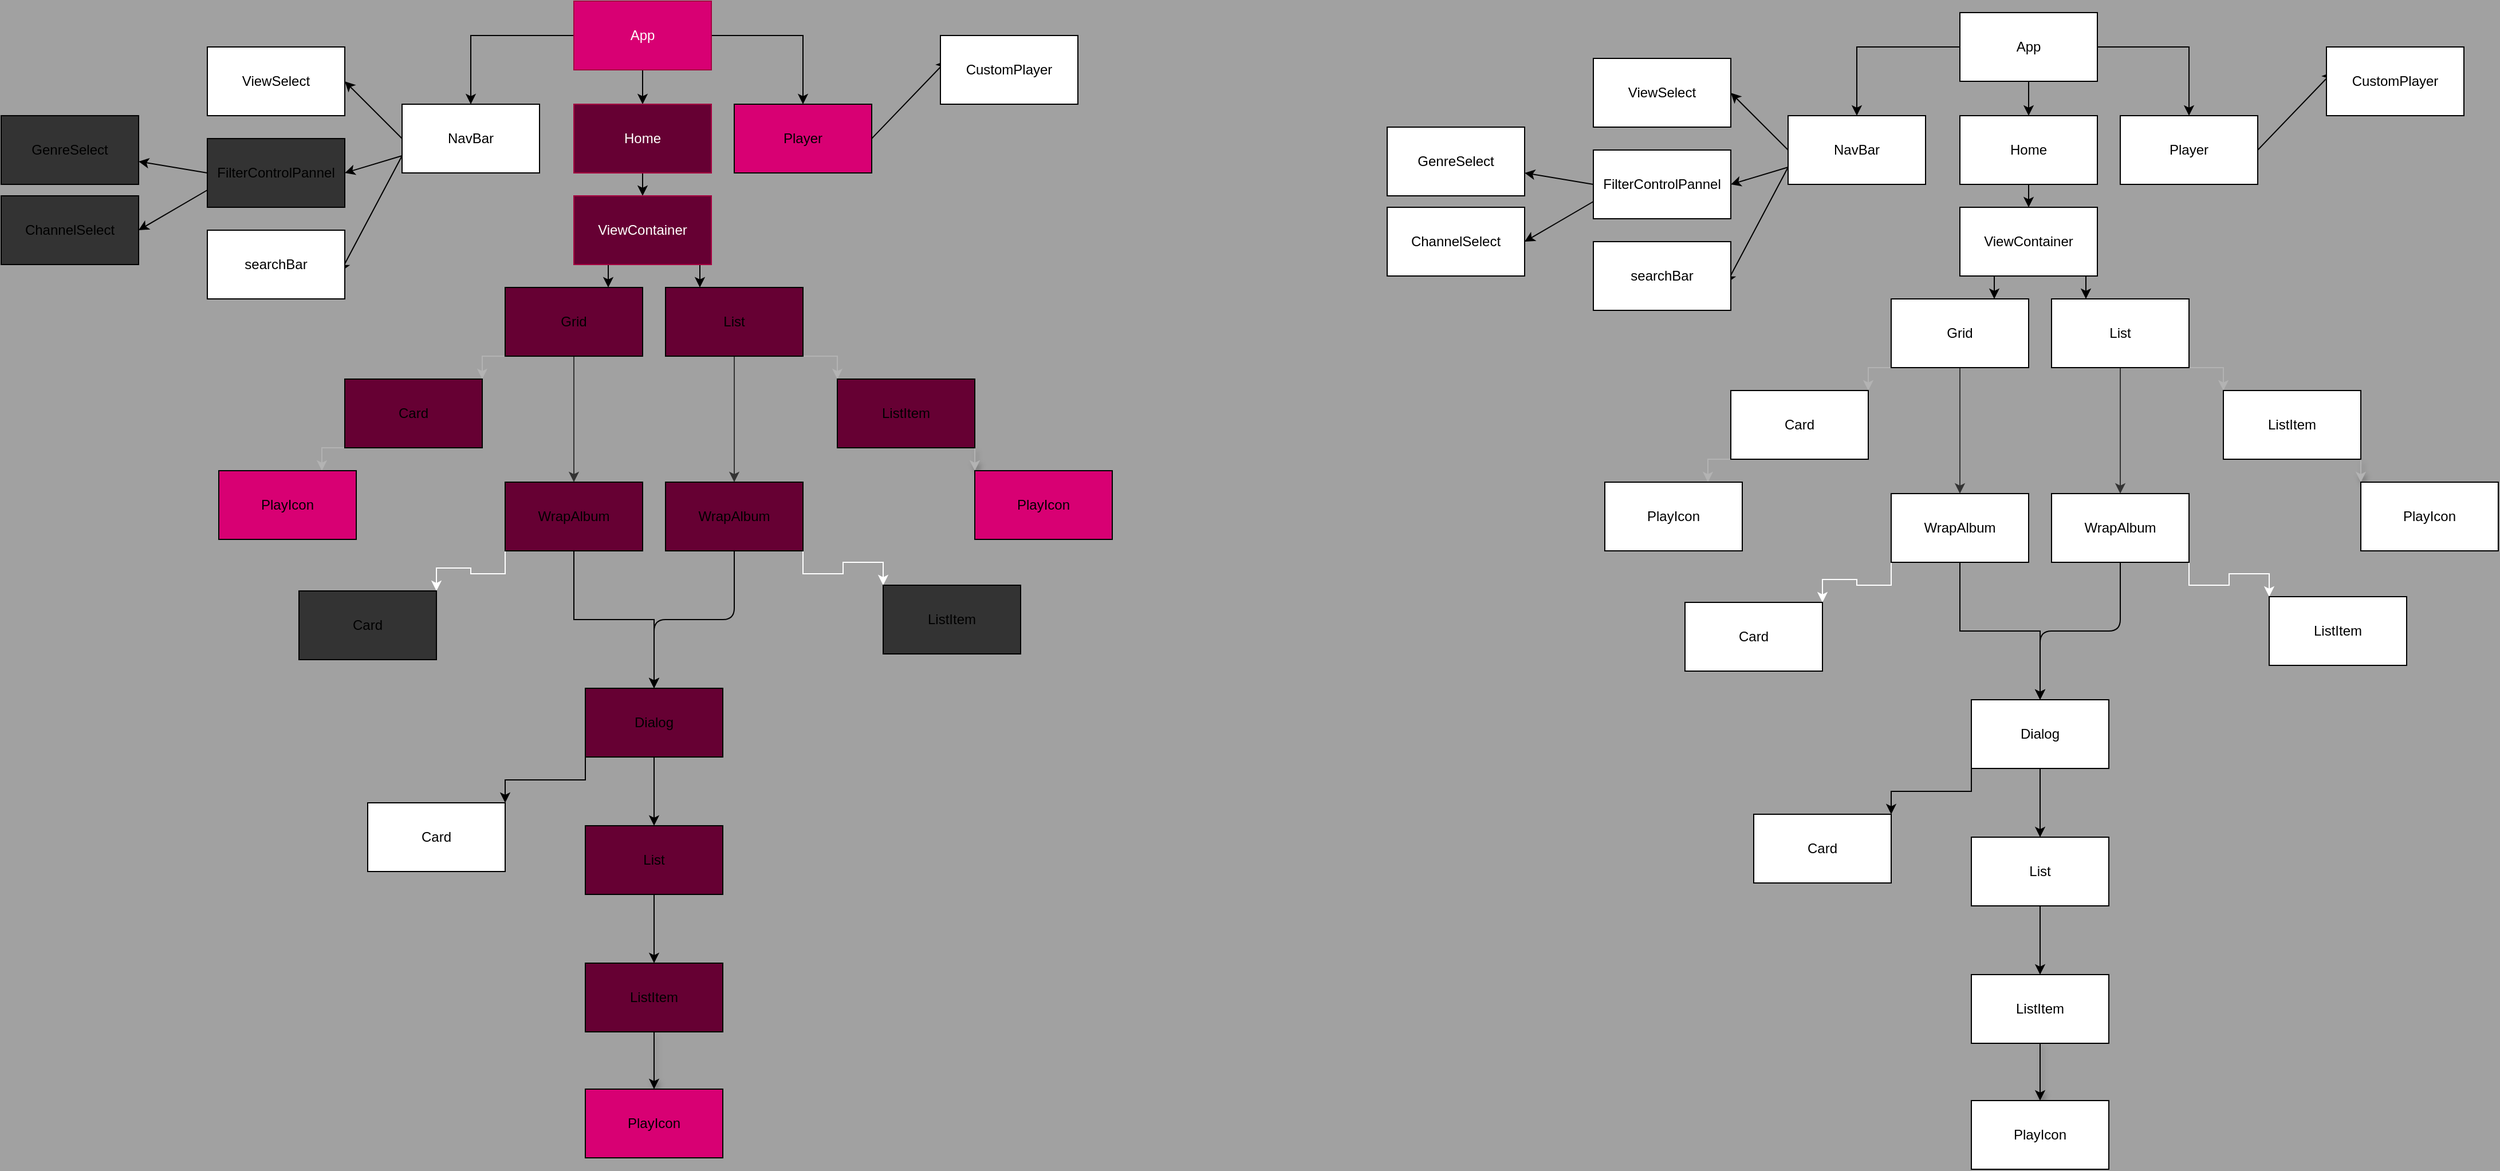 <mxfile>
    <diagram id="JHZRQ799yIKfp3gVt6mT" name="Page-1">
        <mxGraphModel dx="1735" dy="574" grid="1" gridSize="10" guides="1" tooltips="1" connect="1" arrows="1" fold="1" page="1" pageScale="1" pageWidth="3300" pageHeight="4681" background="#A1A1A1" math="0" shadow="0">
            <root>
                <mxCell id="0"/>
                <mxCell id="1" parent="0"/>
                <mxCell id="I3NNykFf4Nir4xwLR4Ga-37" style="edgeStyle=orthogonalEdgeStyle;rounded=0;orthogonalLoop=1;jettySize=auto;html=1;exitX=0.5;exitY=1;exitDx=0;exitDy=0;entryX=0.5;entryY=0;entryDx=0;entryDy=0;" parent="1" source="I3NNykFf4Nir4xwLR4Ga-1" target="I3NNykFf4Nir4xwLR4Ga-3" edge="1">
                    <mxGeometry relative="1" as="geometry"/>
                </mxCell>
                <mxCell id="I3NNykFf4Nir4xwLR4Ga-39" style="edgeStyle=orthogonalEdgeStyle;rounded=0;orthogonalLoop=1;jettySize=auto;html=1;exitX=1;exitY=0.5;exitDx=0;exitDy=0;" parent="1" source="I3NNykFf4Nir4xwLR4Ga-1" target="I3NNykFf4Nir4xwLR4Ga-5" edge="1">
                    <mxGeometry relative="1" as="geometry"/>
                </mxCell>
                <mxCell id="I3NNykFf4Nir4xwLR4Ga-40" style="edgeStyle=orthogonalEdgeStyle;rounded=0;orthogonalLoop=1;jettySize=auto;html=1;exitX=0;exitY=0.5;exitDx=0;exitDy=0;" parent="1" source="I3NNykFf4Nir4xwLR4Ga-1" target="I3NNykFf4Nir4xwLR4Ga-4" edge="1">
                    <mxGeometry relative="1" as="geometry"/>
                </mxCell>
                <mxCell id="I3NNykFf4Nir4xwLR4Ga-1" value="App" style="rounded=0;whiteSpace=wrap;html=1;fillColor=#d80073;strokeColor=#A50040;fontColor=#ffffff;" parent="1" vertex="1">
                    <mxGeometry x="630" y="60" width="120" height="60" as="geometry"/>
                </mxCell>
                <mxCell id="I3NNykFf4Nir4xwLR4Ga-41" style="edgeStyle=orthogonalEdgeStyle;rounded=0;orthogonalLoop=1;jettySize=auto;html=1;exitX=0.5;exitY=1;exitDx=0;exitDy=0;entryX=0.5;entryY=0;entryDx=0;entryDy=0;" parent="1" source="I3NNykFf4Nir4xwLR4Ga-3" target="I3NNykFf4Nir4xwLR4Ga-6" edge="1">
                    <mxGeometry relative="1" as="geometry"/>
                </mxCell>
                <mxCell id="I3NNykFf4Nir4xwLR4Ga-3" value="Home" style="rounded=0;whiteSpace=wrap;html=1;fillColor=#660033;fontColor=#ffffff;strokeColor=#A50040;" parent="1" vertex="1">
                    <mxGeometry x="630" y="150" width="120" height="60" as="geometry"/>
                </mxCell>
                <mxCell id="9" style="edgeStyle=none;html=1;exitX=0;exitY=0.5;exitDx=0;exitDy=0;entryX=1;entryY=0.5;entryDx=0;entryDy=0;" edge="1" parent="1" source="I3NNykFf4Nir4xwLR4Ga-4" target="4">
                    <mxGeometry relative="1" as="geometry"/>
                </mxCell>
                <mxCell id="12" style="edgeStyle=none;html=1;exitX=0;exitY=0.75;exitDx=0;exitDy=0;entryX=1;entryY=0.5;entryDx=0;entryDy=0;" edge="1" parent="1" source="I3NNykFf4Nir4xwLR4Ga-4" target="I3NNykFf4Nir4xwLR4Ga-42">
                    <mxGeometry relative="1" as="geometry"/>
                </mxCell>
                <mxCell id="13" style="edgeStyle=none;html=1;exitX=0;exitY=0.75;exitDx=0;exitDy=0;entryX=0.969;entryY=0.606;entryDx=0;entryDy=0;entryPerimeter=0;" edge="1" parent="1" source="I3NNykFf4Nir4xwLR4Ga-4" target="5">
                    <mxGeometry relative="1" as="geometry"/>
                </mxCell>
                <mxCell id="I3NNykFf4Nir4xwLR4Ga-4" value="NavBar" style="rounded=0;whiteSpace=wrap;html=1;" parent="1" vertex="1">
                    <mxGeometry x="480" y="150" width="120" height="60" as="geometry"/>
                </mxCell>
                <mxCell id="16" style="edgeStyle=none;html=1;exitX=1;exitY=0.5;exitDx=0;exitDy=0;entryX=0.044;entryY=0.367;entryDx=0;entryDy=0;entryPerimeter=0;" edge="1" parent="1" source="I3NNykFf4Nir4xwLR4Ga-5" target="3">
                    <mxGeometry relative="1" as="geometry"/>
                </mxCell>
                <mxCell id="I3NNykFf4Nir4xwLR4Ga-5" value="Player" style="rounded=0;whiteSpace=wrap;html=1;fillColor=#D80073;" parent="1" vertex="1">
                    <mxGeometry x="770" y="150" width="120" height="60" as="geometry"/>
                </mxCell>
                <mxCell id="I3NNykFf4Nir4xwLR4Ga-48" style="edgeStyle=orthogonalEdgeStyle;rounded=0;orthogonalLoop=1;jettySize=auto;html=1;exitX=0.75;exitY=1;exitDx=0;exitDy=0;entryX=0.25;entryY=0;entryDx=0;entryDy=0;" parent="1" source="I3NNykFf4Nir4xwLR4Ga-6" target="I3NNykFf4Nir4xwLR4Ga-8" edge="1">
                    <mxGeometry relative="1" as="geometry"/>
                </mxCell>
                <mxCell id="I3NNykFf4Nir4xwLR4Ga-49" style="edgeStyle=orthogonalEdgeStyle;rounded=0;orthogonalLoop=1;jettySize=auto;html=1;exitX=0.25;exitY=1;exitDx=0;exitDy=0;entryX=0.75;entryY=0;entryDx=0;entryDy=0;" parent="1" source="I3NNykFf4Nir4xwLR4Ga-6" target="I3NNykFf4Nir4xwLR4Ga-7" edge="1">
                    <mxGeometry relative="1" as="geometry"/>
                </mxCell>
                <mxCell id="I3NNykFf4Nir4xwLR4Ga-6" value="ViewContainer" style="rounded=0;whiteSpace=wrap;html=1;fillColor=#660033;fontColor=#ffffff;strokeColor=#A50040;" parent="1" vertex="1">
                    <mxGeometry x="630" y="230" width="120" height="60" as="geometry"/>
                </mxCell>
                <mxCell id="I3NNykFf4Nir4xwLR4Ga-50" style="edgeStyle=orthogonalEdgeStyle;rounded=0;orthogonalLoop=1;jettySize=auto;html=1;exitX=0;exitY=1;exitDx=0;exitDy=0;entryX=1;entryY=0;entryDx=0;entryDy=0;strokeColor=#B3B3B3;" parent="1" source="I3NNykFf4Nir4xwLR4Ga-7" target="I3NNykFf4Nir4xwLR4Ga-11" edge="1">
                    <mxGeometry relative="1" as="geometry"/>
                </mxCell>
                <mxCell id="I3NNykFf4Nir4xwLR4Ga-57" style="edgeStyle=orthogonalEdgeStyle;rounded=0;orthogonalLoop=1;jettySize=auto;html=1;exitX=0.5;exitY=1;exitDx=0;exitDy=0;strokeColor=#333333;" parent="1" source="I3NNykFf4Nir4xwLR4Ga-7" target="I3NNykFf4Nir4xwLR4Ga-9" edge="1">
                    <mxGeometry relative="1" as="geometry"/>
                </mxCell>
                <mxCell id="I3NNykFf4Nir4xwLR4Ga-7" value="Grid" style="rounded=0;whiteSpace=wrap;html=1;fillColor=#660033;" parent="1" vertex="1">
                    <mxGeometry x="570" y="310" width="120" height="60" as="geometry"/>
                </mxCell>
                <mxCell id="I3NNykFf4Nir4xwLR4Ga-52" style="edgeStyle=orthogonalEdgeStyle;rounded=0;orthogonalLoop=1;jettySize=auto;html=1;exitX=1;exitY=1;exitDx=0;exitDy=0;entryX=0;entryY=0;entryDx=0;entryDy=0;strokeColor=#B3B3B3;" parent="1" source="I3NNykFf4Nir4xwLR4Ga-8" target="I3NNykFf4Nir4xwLR4Ga-12" edge="1">
                    <mxGeometry relative="1" as="geometry"/>
                </mxCell>
                <mxCell id="I3NNykFf4Nir4xwLR4Ga-58" value="" style="edgeStyle=orthogonalEdgeStyle;rounded=0;orthogonalLoop=1;jettySize=auto;html=1;strokeColor=#333333;" parent="1" source="I3NNykFf4Nir4xwLR4Ga-8" target="I3NNykFf4Nir4xwLR4Ga-10" edge="1">
                    <mxGeometry relative="1" as="geometry"/>
                </mxCell>
                <mxCell id="I3NNykFf4Nir4xwLR4Ga-8" value="List" style="rounded=0;whiteSpace=wrap;html=1;fillColor=#660033;" parent="1" vertex="1">
                    <mxGeometry x="710" y="310" width="120" height="60" as="geometry"/>
                </mxCell>
                <mxCell id="I3NNykFf4Nir4xwLR4Ga-59" value="" style="edgeStyle=orthogonalEdgeStyle;rounded=0;orthogonalLoop=1;jettySize=auto;html=1;" parent="1" source="I3NNykFf4Nir4xwLR4Ga-9" target="I3NNykFf4Nir4xwLR4Ga-17" edge="1">
                    <mxGeometry relative="1" as="geometry"/>
                </mxCell>
                <mxCell id="I3NNykFf4Nir4xwLR4Ga-63" style="edgeStyle=orthogonalEdgeStyle;rounded=0;orthogonalLoop=1;jettySize=auto;html=1;exitX=0;exitY=1;exitDx=0;exitDy=0;entryX=1;entryY=0;entryDx=0;entryDy=0;strokeColor=#FFFFFF;fillColor=#f5f5f5;gradientColor=#b3b3b3;" parent="1" source="I3NNykFf4Nir4xwLR4Ga-9" target="I3NNykFf4Nir4xwLR4Ga-15" edge="1">
                    <mxGeometry relative="1" as="geometry"/>
                </mxCell>
                <mxCell id="I3NNykFf4Nir4xwLR4Ga-9" value="WrapAlbum" style="rounded=0;whiteSpace=wrap;html=1;fillColor=#660033;" parent="1" vertex="1">
                    <mxGeometry x="570" y="480" width="120" height="60" as="geometry"/>
                </mxCell>
                <mxCell id="I3NNykFf4Nir4xwLR4Ga-62" style="edgeStyle=orthogonalEdgeStyle;rounded=0;orthogonalLoop=1;jettySize=auto;html=1;exitX=1;exitY=1;exitDx=0;exitDy=0;entryX=0;entryY=0;entryDx=0;entryDy=0;strokeColor=#FFFFFF;fillColor=#eeeeee;" parent="1" source="I3NNykFf4Nir4xwLR4Ga-10" target="I3NNykFf4Nir4xwLR4Ga-24" edge="1">
                    <mxGeometry relative="1" as="geometry"/>
                </mxCell>
                <mxCell id="2" style="edgeStyle=orthogonalEdgeStyle;html=1;exitX=0.5;exitY=1;exitDx=0;exitDy=0;entryX=0.5;entryY=0;entryDx=0;entryDy=0;" edge="1" parent="1" source="I3NNykFf4Nir4xwLR4Ga-10" target="I3NNykFf4Nir4xwLR4Ga-17">
                    <mxGeometry relative="1" as="geometry"/>
                </mxCell>
                <mxCell id="I3NNykFf4Nir4xwLR4Ga-10" value="WrapAlbum" style="rounded=0;whiteSpace=wrap;html=1;gradientColor=none;fillColor=#660033;" parent="1" vertex="1">
                    <mxGeometry x="710" y="480" width="120" height="60" as="geometry"/>
                </mxCell>
                <mxCell id="I3NNykFf4Nir4xwLR4Ga-51" style="edgeStyle=orthogonalEdgeStyle;rounded=0;orthogonalLoop=1;jettySize=auto;html=1;exitX=0;exitY=1;exitDx=0;exitDy=0;entryX=0.75;entryY=0;entryDx=0;entryDy=0;strokeColor=#B3B3B3;" parent="1" source="I3NNykFf4Nir4xwLR4Ga-11" target="I3NNykFf4Nir4xwLR4Ga-13" edge="1">
                    <mxGeometry relative="1" as="geometry"/>
                </mxCell>
                <mxCell id="I3NNykFf4Nir4xwLR4Ga-11" value="Card" style="rounded=0;whiteSpace=wrap;html=1;fillColor=#660033;" parent="1" vertex="1">
                    <mxGeometry x="430" y="390" width="120" height="60" as="geometry"/>
                </mxCell>
                <mxCell id="I3NNykFf4Nir4xwLR4Ga-53" style="edgeStyle=orthogonalEdgeStyle;rounded=0;orthogonalLoop=1;jettySize=auto;html=1;exitX=1;exitY=1;exitDx=0;exitDy=0;entryX=0;entryY=0;entryDx=0;entryDy=0;shadow=1;strokeColor=#B3B3B3;" parent="1" source="I3NNykFf4Nir4xwLR4Ga-12" target="I3NNykFf4Nir4xwLR4Ga-14" edge="1">
                    <mxGeometry relative="1" as="geometry"/>
                </mxCell>
                <mxCell id="I3NNykFf4Nir4xwLR4Ga-12" value="ListItem" style="rounded=0;whiteSpace=wrap;html=1;fillColor=#660033;" parent="1" vertex="1">
                    <mxGeometry x="860" y="390" width="120" height="60" as="geometry"/>
                </mxCell>
                <mxCell id="I3NNykFf4Nir4xwLR4Ga-13" value="PlayIcon" style="rounded=0;whiteSpace=wrap;html=1;fillColor=#D80073;" parent="1" vertex="1">
                    <mxGeometry x="320" y="470" width="120" height="60" as="geometry"/>
                </mxCell>
                <mxCell id="I3NNykFf4Nir4xwLR4Ga-14" value="PlayIcon" style="rounded=0;whiteSpace=wrap;html=1;fillColor=#D80073;" parent="1" vertex="1">
                    <mxGeometry x="980" y="470" width="120" height="60" as="geometry"/>
                </mxCell>
                <mxCell id="I3NNykFf4Nir4xwLR4Ga-15" value="Card" style="rounded=0;whiteSpace=wrap;html=1;fillColor=#333333;" parent="1" vertex="1">
                    <mxGeometry x="390" y="575" width="120" height="60" as="geometry"/>
                </mxCell>
                <mxCell id="I3NNykFf4Nir4xwLR4Ga-64" style="edgeStyle=orthogonalEdgeStyle;rounded=0;orthogonalLoop=1;jettySize=auto;html=1;exitX=0;exitY=1;exitDx=0;exitDy=0;entryX=1;entryY=0;entryDx=0;entryDy=0;" parent="1" source="I3NNykFf4Nir4xwLR4Ga-17" target="I3NNykFf4Nir4xwLR4Ga-19" edge="1">
                    <mxGeometry relative="1" as="geometry"/>
                </mxCell>
                <mxCell id="I3NNykFf4Nir4xwLR4Ga-67" value="" style="edgeStyle=orthogonalEdgeStyle;rounded=0;orthogonalLoop=1;jettySize=auto;html=1;" parent="1" source="I3NNykFf4Nir4xwLR4Ga-17" edge="1">
                    <mxGeometry relative="1" as="geometry">
                        <mxPoint x="700" y="780" as="targetPoint"/>
                    </mxGeometry>
                </mxCell>
                <mxCell id="I3NNykFf4Nir4xwLR4Ga-17" value="Dialog" style="rounded=0;whiteSpace=wrap;html=1;fillColor=#660033;" parent="1" vertex="1">
                    <mxGeometry x="640" y="660" width="120" height="60" as="geometry"/>
                </mxCell>
                <mxCell id="I3NNykFf4Nir4xwLR4Ga-19" value="Card" style="rounded=0;whiteSpace=wrap;html=1;" parent="1" vertex="1">
                    <mxGeometry x="450" y="760" width="120" height="60" as="geometry"/>
                </mxCell>
                <mxCell id="I3NNykFf4Nir4xwLR4Ga-68" value="" style="edgeStyle=orthogonalEdgeStyle;rounded=0;orthogonalLoop=1;jettySize=auto;html=1;" parent="1" source="I3NNykFf4Nir4xwLR4Ga-21" target="I3NNykFf4Nir4xwLR4Ga-22" edge="1">
                    <mxGeometry relative="1" as="geometry"/>
                </mxCell>
                <mxCell id="I3NNykFf4Nir4xwLR4Ga-21" value="List" style="rounded=0;whiteSpace=wrap;html=1;fillColor=#660033;" parent="1" vertex="1">
                    <mxGeometry x="640" y="780" width="120" height="60" as="geometry"/>
                </mxCell>
                <mxCell id="I3NNykFf4Nir4xwLR4Ga-72" value="" style="edgeStyle=orthogonalEdgeStyle;rounded=0;orthogonalLoop=1;jettySize=auto;html=1;shadow=1;strokeColor=#000000;" parent="1" source="I3NNykFf4Nir4xwLR4Ga-22" target="I3NNykFf4Nir4xwLR4Ga-23" edge="1">
                    <mxGeometry relative="1" as="geometry"/>
                </mxCell>
                <mxCell id="I3NNykFf4Nir4xwLR4Ga-22" value="ListItem" style="rounded=0;whiteSpace=wrap;html=1;fillColor=#660033;" parent="1" vertex="1">
                    <mxGeometry x="640" y="900" width="120" height="60" as="geometry"/>
                </mxCell>
                <mxCell id="I3NNykFf4Nir4xwLR4Ga-23" value="PlayIcon" style="rounded=0;whiteSpace=wrap;html=1;fillColor=#D80073;" parent="1" vertex="1">
                    <mxGeometry x="640" y="1010" width="120" height="60" as="geometry"/>
                </mxCell>
                <mxCell id="I3NNykFf4Nir4xwLR4Ga-24" value="ListItem" style="rounded=0;whiteSpace=wrap;html=1;fillColor=#333333;" parent="1" vertex="1">
                    <mxGeometry x="900" y="570" width="120" height="60" as="geometry"/>
                </mxCell>
                <mxCell id="14" style="edgeStyle=none;html=1;exitX=0;exitY=0.5;exitDx=0;exitDy=0;" edge="1" parent="1" source="I3NNykFf4Nir4xwLR4Ga-42" target="7">
                    <mxGeometry relative="1" as="geometry"/>
                </mxCell>
                <mxCell id="15" style="edgeStyle=none;html=1;exitX=0;exitY=0.75;exitDx=0;exitDy=0;entryX=1;entryY=0.5;entryDx=0;entryDy=0;" edge="1" parent="1" source="I3NNykFf4Nir4xwLR4Ga-42" target="8">
                    <mxGeometry relative="1" as="geometry"/>
                </mxCell>
                <mxCell id="I3NNykFf4Nir4xwLR4Ga-42" value="FilterControlPannel" style="rounded=0;whiteSpace=wrap;html=1;fillColor=#333333;" parent="1" vertex="1">
                    <mxGeometry x="310" y="180" width="120" height="60" as="geometry"/>
                </mxCell>
                <mxCell id="3" value="CustomPlayer" style="rounded=0;whiteSpace=wrap;html=1;" vertex="1" parent="1">
                    <mxGeometry x="950" y="90" width="120" height="60" as="geometry"/>
                </mxCell>
                <mxCell id="4" value="ViewSelect" style="rounded=0;whiteSpace=wrap;html=1;" vertex="1" parent="1">
                    <mxGeometry x="310" y="100" width="120" height="60" as="geometry"/>
                </mxCell>
                <mxCell id="5" value="searchBar" style="rounded=0;whiteSpace=wrap;html=1;" vertex="1" parent="1">
                    <mxGeometry x="310" y="260" width="120" height="60" as="geometry"/>
                </mxCell>
                <mxCell id="7" value="GenreSelect" style="rounded=0;whiteSpace=wrap;html=1;fillColor=#333333;" vertex="1" parent="1">
                    <mxGeometry x="130" y="160" width="120" height="60" as="geometry"/>
                </mxCell>
                <mxCell id="8" value="ChannelSelect" style="rounded=0;whiteSpace=wrap;html=1;fillColor=#333333;" vertex="1" parent="1">
                    <mxGeometry x="130" y="230" width="120" height="60" as="geometry"/>
                </mxCell>
                <mxCell id="10" style="edgeStyle=orthogonalEdgeStyle;html=1;exitX=0;exitY=0.5;exitDx=0;exitDy=0;" edge="1" parent="1" target="I3NNykFf4Nir4xwLR4Ga-42">
                    <mxGeometry relative="1" as="geometry"/>
                </mxCell>
                <mxCell id="19" style="edgeStyle=orthogonalEdgeStyle;rounded=0;orthogonalLoop=1;jettySize=auto;html=1;exitX=0.5;exitY=1;exitDx=0;exitDy=0;entryX=0.5;entryY=0;entryDx=0;entryDy=0;" edge="1" parent="1" source="22" target="24">
                    <mxGeometry relative="1" as="geometry"/>
                </mxCell>
                <mxCell id="20" style="edgeStyle=orthogonalEdgeStyle;rounded=0;orthogonalLoop=1;jettySize=auto;html=1;exitX=1;exitY=0.5;exitDx=0;exitDy=0;" edge="1" parent="1" source="22" target="30">
                    <mxGeometry relative="1" as="geometry"/>
                </mxCell>
                <mxCell id="21" style="edgeStyle=orthogonalEdgeStyle;rounded=0;orthogonalLoop=1;jettySize=auto;html=1;exitX=0;exitY=0.5;exitDx=0;exitDy=0;" edge="1" parent="1" source="22" target="28">
                    <mxGeometry relative="1" as="geometry"/>
                </mxCell>
                <mxCell id="22" value="App" style="rounded=0;whiteSpace=wrap;html=1;" vertex="1" parent="1">
                    <mxGeometry x="1840" y="70" width="120" height="60" as="geometry"/>
                </mxCell>
                <mxCell id="23" style="edgeStyle=orthogonalEdgeStyle;rounded=0;orthogonalLoop=1;jettySize=auto;html=1;exitX=0.5;exitY=1;exitDx=0;exitDy=0;entryX=0.5;entryY=0;entryDx=0;entryDy=0;" edge="1" parent="1" source="24" target="33">
                    <mxGeometry relative="1" as="geometry"/>
                </mxCell>
                <mxCell id="24" value="Home" style="rounded=0;whiteSpace=wrap;html=1;" vertex="1" parent="1">
                    <mxGeometry x="1840" y="160" width="120" height="60" as="geometry"/>
                </mxCell>
                <mxCell id="25" style="edgeStyle=none;html=1;exitX=0;exitY=0.5;exitDx=0;exitDy=0;entryX=1;entryY=0.5;entryDx=0;entryDy=0;" edge="1" parent="1" source="28" target="67">
                    <mxGeometry relative="1" as="geometry"/>
                </mxCell>
                <mxCell id="26" style="edgeStyle=none;html=1;exitX=0;exitY=0.75;exitDx=0;exitDy=0;entryX=1;entryY=0.5;entryDx=0;entryDy=0;" edge="1" parent="1" source="28" target="65">
                    <mxGeometry relative="1" as="geometry"/>
                </mxCell>
                <mxCell id="27" style="edgeStyle=none;html=1;exitX=0;exitY=0.75;exitDx=0;exitDy=0;entryX=0.969;entryY=0.606;entryDx=0;entryDy=0;entryPerimeter=0;" edge="1" parent="1" source="28" target="68">
                    <mxGeometry relative="1" as="geometry"/>
                </mxCell>
                <mxCell id="28" value="NavBar" style="rounded=0;whiteSpace=wrap;html=1;" vertex="1" parent="1">
                    <mxGeometry x="1690" y="160" width="120" height="60" as="geometry"/>
                </mxCell>
                <mxCell id="29" style="edgeStyle=none;html=1;exitX=1;exitY=0.5;exitDx=0;exitDy=0;entryX=0.044;entryY=0.367;entryDx=0;entryDy=0;entryPerimeter=0;" edge="1" parent="1" source="30" target="66">
                    <mxGeometry relative="1" as="geometry"/>
                </mxCell>
                <mxCell id="30" value="Player" style="rounded=0;whiteSpace=wrap;html=1;" vertex="1" parent="1">
                    <mxGeometry x="1980" y="160" width="120" height="60" as="geometry"/>
                </mxCell>
                <mxCell id="31" style="edgeStyle=orthogonalEdgeStyle;rounded=0;orthogonalLoop=1;jettySize=auto;html=1;exitX=0.75;exitY=1;exitDx=0;exitDy=0;entryX=0.25;entryY=0;entryDx=0;entryDy=0;" edge="1" parent="1" source="33" target="39">
                    <mxGeometry relative="1" as="geometry"/>
                </mxCell>
                <mxCell id="32" style="edgeStyle=orthogonalEdgeStyle;rounded=0;orthogonalLoop=1;jettySize=auto;html=1;exitX=0.25;exitY=1;exitDx=0;exitDy=0;entryX=0.75;entryY=0;entryDx=0;entryDy=0;" edge="1" parent="1" source="33" target="36">
                    <mxGeometry relative="1" as="geometry"/>
                </mxCell>
                <mxCell id="33" value="ViewContainer" style="rounded=0;whiteSpace=wrap;html=1;" vertex="1" parent="1">
                    <mxGeometry x="1840" y="240" width="120" height="60" as="geometry"/>
                </mxCell>
                <mxCell id="34" style="edgeStyle=orthogonalEdgeStyle;rounded=0;orthogonalLoop=1;jettySize=auto;html=1;exitX=0;exitY=1;exitDx=0;exitDy=0;entryX=1;entryY=0;entryDx=0;entryDy=0;strokeColor=#B3B3B3;" edge="1" parent="1" source="36" target="47">
                    <mxGeometry relative="1" as="geometry"/>
                </mxCell>
                <mxCell id="35" style="edgeStyle=orthogonalEdgeStyle;rounded=0;orthogonalLoop=1;jettySize=auto;html=1;exitX=0.5;exitY=1;exitDx=0;exitDy=0;strokeColor=#333333;" edge="1" parent="1" source="36" target="42">
                    <mxGeometry relative="1" as="geometry"/>
                </mxCell>
                <mxCell id="36" value="Grid" style="rounded=0;whiteSpace=wrap;html=1;" vertex="1" parent="1">
                    <mxGeometry x="1780" y="320" width="120" height="60" as="geometry"/>
                </mxCell>
                <mxCell id="37" style="edgeStyle=orthogonalEdgeStyle;rounded=0;orthogonalLoop=1;jettySize=auto;html=1;exitX=1;exitY=1;exitDx=0;exitDy=0;entryX=0;entryY=0;entryDx=0;entryDy=0;strokeColor=#B3B3B3;" edge="1" parent="1" source="39" target="49">
                    <mxGeometry relative="1" as="geometry"/>
                </mxCell>
                <mxCell id="38" value="" style="edgeStyle=orthogonalEdgeStyle;rounded=0;orthogonalLoop=1;jettySize=auto;html=1;strokeColor=#333333;" edge="1" parent="1" source="39" target="45">
                    <mxGeometry relative="1" as="geometry"/>
                </mxCell>
                <mxCell id="39" value="List" style="rounded=0;whiteSpace=wrap;html=1;" vertex="1" parent="1">
                    <mxGeometry x="1920" y="320" width="120" height="60" as="geometry"/>
                </mxCell>
                <mxCell id="40" value="" style="edgeStyle=orthogonalEdgeStyle;rounded=0;orthogonalLoop=1;jettySize=auto;html=1;" edge="1" parent="1" source="42" target="55">
                    <mxGeometry relative="1" as="geometry"/>
                </mxCell>
                <mxCell id="41" style="edgeStyle=orthogonalEdgeStyle;rounded=0;orthogonalLoop=1;jettySize=auto;html=1;exitX=0;exitY=1;exitDx=0;exitDy=0;entryX=1;entryY=0;entryDx=0;entryDy=0;strokeColor=#FFFFFF;fillColor=#f5f5f5;gradientColor=#b3b3b3;" edge="1" parent="1" source="42" target="52">
                    <mxGeometry relative="1" as="geometry"/>
                </mxCell>
                <mxCell id="42" value="WrapAlbum" style="rounded=0;whiteSpace=wrap;html=1;" vertex="1" parent="1">
                    <mxGeometry x="1780" y="490" width="120" height="60" as="geometry"/>
                </mxCell>
                <mxCell id="43" style="edgeStyle=orthogonalEdgeStyle;rounded=0;orthogonalLoop=1;jettySize=auto;html=1;exitX=1;exitY=1;exitDx=0;exitDy=0;entryX=0;entryY=0;entryDx=0;entryDy=0;strokeColor=#FFFFFF;fillColor=#eeeeee;" edge="1" parent="1" source="45" target="62">
                    <mxGeometry relative="1" as="geometry"/>
                </mxCell>
                <mxCell id="44" style="edgeStyle=orthogonalEdgeStyle;html=1;exitX=0.5;exitY=1;exitDx=0;exitDy=0;entryX=0.5;entryY=0;entryDx=0;entryDy=0;" edge="1" parent="1" source="45" target="55">
                    <mxGeometry relative="1" as="geometry"/>
                </mxCell>
                <mxCell id="45" value="WrapAlbum" style="rounded=0;whiteSpace=wrap;html=1;" vertex="1" parent="1">
                    <mxGeometry x="1920" y="490" width="120" height="60" as="geometry"/>
                </mxCell>
                <mxCell id="46" style="edgeStyle=orthogonalEdgeStyle;rounded=0;orthogonalLoop=1;jettySize=auto;html=1;exitX=0;exitY=1;exitDx=0;exitDy=0;entryX=0.75;entryY=0;entryDx=0;entryDy=0;strokeColor=#B3B3B3;" edge="1" parent="1" source="47" target="50">
                    <mxGeometry relative="1" as="geometry"/>
                </mxCell>
                <mxCell id="47" value="Card" style="rounded=0;whiteSpace=wrap;html=1;" vertex="1" parent="1">
                    <mxGeometry x="1640" y="400" width="120" height="60" as="geometry"/>
                </mxCell>
                <mxCell id="48" style="edgeStyle=orthogonalEdgeStyle;rounded=0;orthogonalLoop=1;jettySize=auto;html=1;exitX=1;exitY=1;exitDx=0;exitDy=0;entryX=0;entryY=0;entryDx=0;entryDy=0;shadow=1;strokeColor=#B3B3B3;" edge="1" parent="1" source="49" target="51">
                    <mxGeometry relative="1" as="geometry"/>
                </mxCell>
                <mxCell id="49" value="ListItem" style="rounded=0;whiteSpace=wrap;html=1;" vertex="1" parent="1">
                    <mxGeometry x="2070" y="400" width="120" height="60" as="geometry"/>
                </mxCell>
                <mxCell id="50" value="PlayIcon" style="rounded=0;whiteSpace=wrap;html=1;" vertex="1" parent="1">
                    <mxGeometry x="1530" y="480" width="120" height="60" as="geometry"/>
                </mxCell>
                <mxCell id="51" value="PlayIcon" style="rounded=0;whiteSpace=wrap;html=1;" vertex="1" parent="1">
                    <mxGeometry x="2190" y="480" width="120" height="60" as="geometry"/>
                </mxCell>
                <mxCell id="52" value="Card" style="rounded=0;whiteSpace=wrap;html=1;" vertex="1" parent="1">
                    <mxGeometry x="1600" y="585" width="120" height="60" as="geometry"/>
                </mxCell>
                <mxCell id="53" style="edgeStyle=orthogonalEdgeStyle;rounded=0;orthogonalLoop=1;jettySize=auto;html=1;exitX=0;exitY=1;exitDx=0;exitDy=0;entryX=1;entryY=0;entryDx=0;entryDy=0;" edge="1" parent="1" source="55" target="56">
                    <mxGeometry relative="1" as="geometry"/>
                </mxCell>
                <mxCell id="54" value="" style="edgeStyle=orthogonalEdgeStyle;rounded=0;orthogonalLoop=1;jettySize=auto;html=1;" edge="1" parent="1" source="55">
                    <mxGeometry relative="1" as="geometry">
                        <mxPoint x="1910" y="790" as="targetPoint"/>
                    </mxGeometry>
                </mxCell>
                <mxCell id="55" value="Dialog" style="rounded=0;whiteSpace=wrap;html=1;" vertex="1" parent="1">
                    <mxGeometry x="1850" y="670" width="120" height="60" as="geometry"/>
                </mxCell>
                <mxCell id="56" value="Card" style="rounded=0;whiteSpace=wrap;html=1;" vertex="1" parent="1">
                    <mxGeometry x="1660" y="770" width="120" height="60" as="geometry"/>
                </mxCell>
                <mxCell id="57" value="" style="edgeStyle=orthogonalEdgeStyle;rounded=0;orthogonalLoop=1;jettySize=auto;html=1;" edge="1" parent="1" source="58" target="60">
                    <mxGeometry relative="1" as="geometry"/>
                </mxCell>
                <mxCell id="58" value="List" style="rounded=0;whiteSpace=wrap;html=1;" vertex="1" parent="1">
                    <mxGeometry x="1850" y="790" width="120" height="60" as="geometry"/>
                </mxCell>
                <mxCell id="59" value="" style="edgeStyle=orthogonalEdgeStyle;rounded=0;orthogonalLoop=1;jettySize=auto;html=1;shadow=1;strokeColor=#000000;" edge="1" parent="1" source="60" target="61">
                    <mxGeometry relative="1" as="geometry"/>
                </mxCell>
                <mxCell id="60" value="ListItem" style="rounded=0;whiteSpace=wrap;html=1;" vertex="1" parent="1">
                    <mxGeometry x="1850" y="910" width="120" height="60" as="geometry"/>
                </mxCell>
                <mxCell id="61" value="PlayIcon" style="rounded=0;whiteSpace=wrap;html=1;" vertex="1" parent="1">
                    <mxGeometry x="1850" y="1020" width="120" height="60" as="geometry"/>
                </mxCell>
                <mxCell id="62" value="ListItem" style="rounded=0;whiteSpace=wrap;html=1;" vertex="1" parent="1">
                    <mxGeometry x="2110" y="580" width="120" height="60" as="geometry"/>
                </mxCell>
                <mxCell id="63" style="edgeStyle=none;html=1;exitX=0;exitY=0.5;exitDx=0;exitDy=0;" edge="1" parent="1" source="65" target="69">
                    <mxGeometry relative="1" as="geometry"/>
                </mxCell>
                <mxCell id="64" style="edgeStyle=none;html=1;exitX=0;exitY=0.75;exitDx=0;exitDy=0;entryX=1;entryY=0.5;entryDx=0;entryDy=0;" edge="1" parent="1" source="65" target="70">
                    <mxGeometry relative="1" as="geometry"/>
                </mxCell>
                <mxCell id="65" value="FilterControlPannel" style="rounded=0;whiteSpace=wrap;html=1;" vertex="1" parent="1">
                    <mxGeometry x="1520" y="190" width="120" height="60" as="geometry"/>
                </mxCell>
                <mxCell id="66" value="CustomPlayer" style="rounded=0;whiteSpace=wrap;html=1;" vertex="1" parent="1">
                    <mxGeometry x="2160" y="100" width="120" height="60" as="geometry"/>
                </mxCell>
                <mxCell id="67" value="ViewSelect" style="rounded=0;whiteSpace=wrap;html=1;" vertex="1" parent="1">
                    <mxGeometry x="1520" y="110" width="120" height="60" as="geometry"/>
                </mxCell>
                <mxCell id="68" value="searchBar" style="rounded=0;whiteSpace=wrap;html=1;" vertex="1" parent="1">
                    <mxGeometry x="1520" y="270" width="120" height="60" as="geometry"/>
                </mxCell>
                <mxCell id="69" value="GenreSelect" style="rounded=0;whiteSpace=wrap;html=1;" vertex="1" parent="1">
                    <mxGeometry x="1340" y="170" width="120" height="60" as="geometry"/>
                </mxCell>
                <mxCell id="70" value="ChannelSelect" style="rounded=0;whiteSpace=wrap;html=1;" vertex="1" parent="1">
                    <mxGeometry x="1340" y="240" width="120" height="60" as="geometry"/>
                </mxCell>
            </root>
        </mxGraphModel>
    </diagram>
</mxfile>